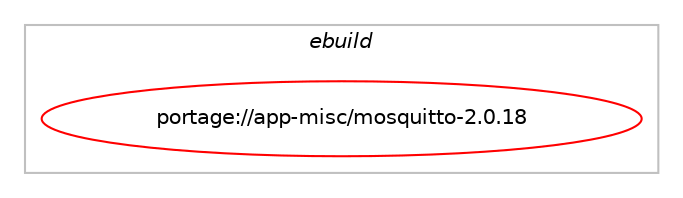 digraph prolog {

# *************
# Graph options
# *************

newrank=true;
concentrate=true;
compound=true;
graph [rankdir=LR,fontname=Helvetica,fontsize=10,ranksep=1.5];#, ranksep=2.5, nodesep=0.2];
edge  [arrowhead=vee];
node  [fontname=Helvetica,fontsize=10];

# **********
# The ebuild
# **********

subgraph cluster_leftcol {
color=gray;
label=<<i>ebuild</i>>;
id [label="portage://app-misc/mosquitto-2.0.18", color=red, width=4, href="../app-misc/mosquitto-2.0.18.svg"];
}

# ****************
# The dependencies
# ****************

subgraph cluster_midcol {
color=gray;
label=<<i>dependencies</i>>;
subgraph cluster_compile {
fillcolor="#eeeeee";
style=filled;
label=<<i>compile</i>>;
# *** BEGIN UNKNOWN DEPENDENCY TYPE (TODO) ***
# id -> equal(use_conditional_group(positive,srv,portage://app-misc/mosquitto-2.0.18,[package_dependency(portage://app-misc/mosquitto-2.0.18,install,no,net-dns,c-ares,none,[,,],any_same_slot,[])]))
# *** END UNKNOWN DEPENDENCY TYPE (TODO) ***

# *** BEGIN UNKNOWN DEPENDENCY TYPE (TODO) ***
# id -> equal(use_conditional_group(positive,ssl,portage://app-misc/mosquitto-2.0.18,[package_dependency(portage://app-misc/mosquitto-2.0.18,install,no,dev-libs,openssl,none,[,,],[slot(0),equal],[])]))
# *** END UNKNOWN DEPENDENCY TYPE (TODO) ***

# *** BEGIN UNKNOWN DEPENDENCY TYPE (TODO) ***
# id -> equal(use_conditional_group(positive,systemd,portage://app-misc/mosquitto-2.0.18,[package_dependency(portage://app-misc/mosquitto-2.0.18,install,no,sys-apps,systemd,none,[,,],any_same_slot,[])]))
# *** END UNKNOWN DEPENDENCY TYPE (TODO) ***

# *** BEGIN UNKNOWN DEPENDENCY TYPE (TODO) ***
# id -> equal(use_conditional_group(positive,tcpd,portage://app-misc/mosquitto-2.0.18,[package_dependency(portage://app-misc/mosquitto-2.0.18,install,no,sys-apps,tcp-wrappers,none,[,,],[],[])]))
# *** END UNKNOWN DEPENDENCY TYPE (TODO) ***

# *** BEGIN UNKNOWN DEPENDENCY TYPE (TODO) ***
# id -> equal(use_conditional_group(positive,test,portage://app-misc/mosquitto-2.0.18,[package_dependency(portage://app-misc/mosquitto-2.0.18,install,no,dev-util,cunit,none,[,,],[],[])]))
# *** END UNKNOWN DEPENDENCY TYPE (TODO) ***

# *** BEGIN UNKNOWN DEPENDENCY TYPE (TODO) ***
# id -> equal(use_conditional_group(positive,websockets,portage://app-misc/mosquitto-2.0.18,[package_dependency(portage://app-misc/mosquitto-2.0.18,install,no,net-libs,libwebsockets,none,[,,],[],[use(enable(lejp),none)])]))
# *** END UNKNOWN DEPENDENCY TYPE (TODO) ***

# *** BEGIN UNKNOWN DEPENDENCY TYPE (TODO) ***
# id -> equal(package_dependency(portage://app-misc/mosquitto-2.0.18,install,no,acct-group,mosquitto,none,[,,],[],[]))
# *** END UNKNOWN DEPENDENCY TYPE (TODO) ***

# *** BEGIN UNKNOWN DEPENDENCY TYPE (TODO) ***
# id -> equal(package_dependency(portage://app-misc/mosquitto-2.0.18,install,no,acct-user,mosquitto,none,[,,],[],[]))
# *** END UNKNOWN DEPENDENCY TYPE (TODO) ***

# *** BEGIN UNKNOWN DEPENDENCY TYPE (TODO) ***
# id -> equal(package_dependency(portage://app-misc/mosquitto-2.0.18,install,no,dev-libs,cJSON,none,[,,],[],[]))
# *** END UNKNOWN DEPENDENCY TYPE (TODO) ***

}
subgraph cluster_compileandrun {
fillcolor="#eeeeee";
style=filled;
label=<<i>compile and run</i>>;
}
subgraph cluster_run {
fillcolor="#eeeeee";
style=filled;
label=<<i>run</i>>;
# *** BEGIN UNKNOWN DEPENDENCY TYPE (TODO) ***
# id -> equal(use_conditional_group(positive,srv,portage://app-misc/mosquitto-2.0.18,[package_dependency(portage://app-misc/mosquitto-2.0.18,run,no,net-dns,c-ares,none,[,,],any_same_slot,[])]))
# *** END UNKNOWN DEPENDENCY TYPE (TODO) ***

# *** BEGIN UNKNOWN DEPENDENCY TYPE (TODO) ***
# id -> equal(use_conditional_group(positive,ssl,portage://app-misc/mosquitto-2.0.18,[package_dependency(portage://app-misc/mosquitto-2.0.18,run,no,dev-libs,openssl,none,[,,],[slot(0),equal],[])]))
# *** END UNKNOWN DEPENDENCY TYPE (TODO) ***

# *** BEGIN UNKNOWN DEPENDENCY TYPE (TODO) ***
# id -> equal(use_conditional_group(positive,systemd,portage://app-misc/mosquitto-2.0.18,[package_dependency(portage://app-misc/mosquitto-2.0.18,run,no,sys-apps,systemd,none,[,,],any_same_slot,[])]))
# *** END UNKNOWN DEPENDENCY TYPE (TODO) ***

# *** BEGIN UNKNOWN DEPENDENCY TYPE (TODO) ***
# id -> equal(use_conditional_group(positive,tcpd,portage://app-misc/mosquitto-2.0.18,[package_dependency(portage://app-misc/mosquitto-2.0.18,run,no,sys-apps,tcp-wrappers,none,[,,],[],[])]))
# *** END UNKNOWN DEPENDENCY TYPE (TODO) ***

# *** BEGIN UNKNOWN DEPENDENCY TYPE (TODO) ***
# id -> equal(use_conditional_group(positive,websockets,portage://app-misc/mosquitto-2.0.18,[package_dependency(portage://app-misc/mosquitto-2.0.18,run,no,net-libs,libwebsockets,none,[,,],[],[use(enable(lejp),none)])]))
# *** END UNKNOWN DEPENDENCY TYPE (TODO) ***

# *** BEGIN UNKNOWN DEPENDENCY TYPE (TODO) ***
# id -> equal(package_dependency(portage://app-misc/mosquitto-2.0.18,run,no,acct-group,mosquitto,none,[,,],[],[]))
# *** END UNKNOWN DEPENDENCY TYPE (TODO) ***

# *** BEGIN UNKNOWN DEPENDENCY TYPE (TODO) ***
# id -> equal(package_dependency(portage://app-misc/mosquitto-2.0.18,run,no,acct-user,mosquitto,none,[,,],[],[]))
# *** END UNKNOWN DEPENDENCY TYPE (TODO) ***

# *** BEGIN UNKNOWN DEPENDENCY TYPE (TODO) ***
# id -> equal(package_dependency(portage://app-misc/mosquitto-2.0.18,run,no,dev-libs,cJSON,none,[,,],[],[]))
# *** END UNKNOWN DEPENDENCY TYPE (TODO) ***

}
}

# **************
# The candidates
# **************

subgraph cluster_choices {
rank=same;
color=gray;
label=<<i>candidates</i>>;

}

}

